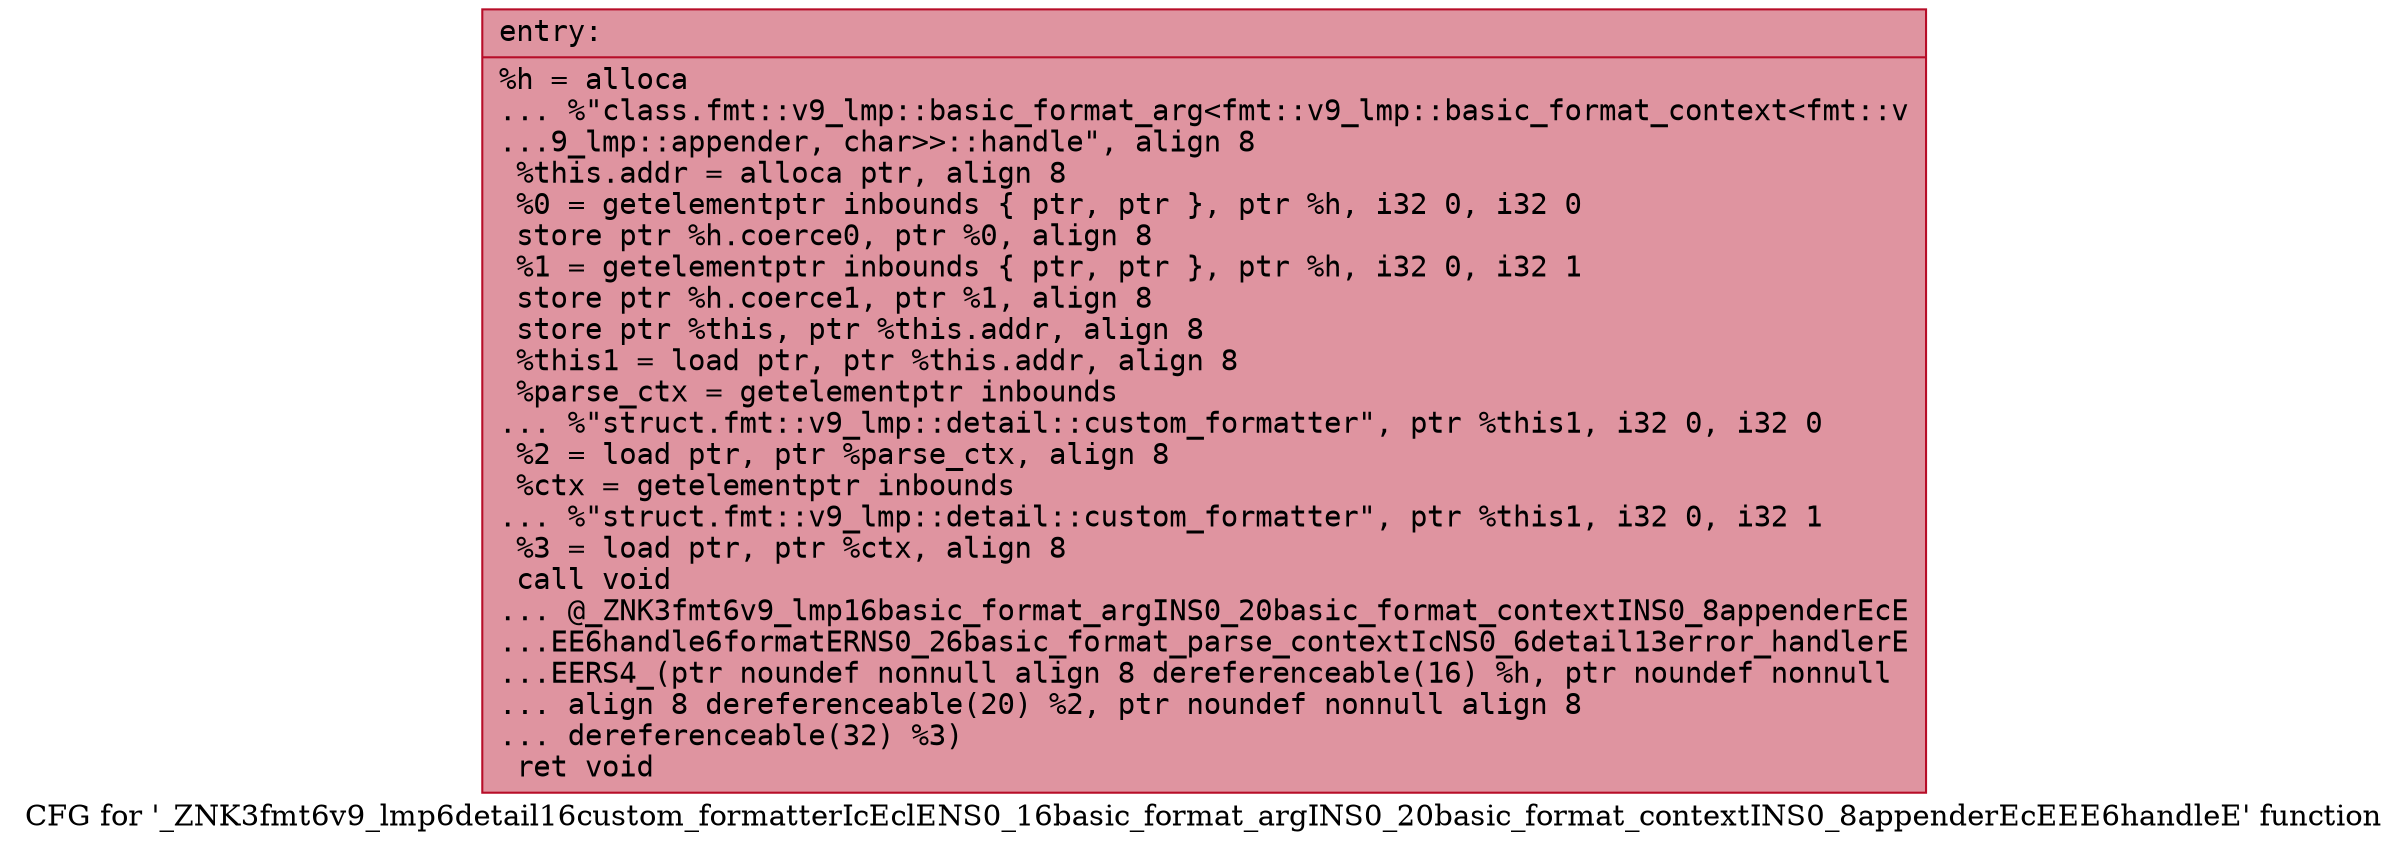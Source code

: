 digraph "CFG for '_ZNK3fmt6v9_lmp6detail16custom_formatterIcEclENS0_16basic_format_argINS0_20basic_format_contextINS0_8appenderEcEEE6handleE' function" {
	label="CFG for '_ZNK3fmt6v9_lmp6detail16custom_formatterIcEclENS0_16basic_format_argINS0_20basic_format_contextINS0_8appenderEcEEE6handleE' function";

	Node0x55fec34c7a10 [shape=record,color="#b70d28ff", style=filled, fillcolor="#b70d2870" fontname="Courier",label="{entry:\l|  %h = alloca\l... %\"class.fmt::v9_lmp::basic_format_arg\<fmt::v9_lmp::basic_format_context\<fmt::v\l...9_lmp::appender, char\>\>::handle\", align 8\l  %this.addr = alloca ptr, align 8\l  %0 = getelementptr inbounds \{ ptr, ptr \}, ptr %h, i32 0, i32 0\l  store ptr %h.coerce0, ptr %0, align 8\l  %1 = getelementptr inbounds \{ ptr, ptr \}, ptr %h, i32 0, i32 1\l  store ptr %h.coerce1, ptr %1, align 8\l  store ptr %this, ptr %this.addr, align 8\l  %this1 = load ptr, ptr %this.addr, align 8\l  %parse_ctx = getelementptr inbounds\l... %\"struct.fmt::v9_lmp::detail::custom_formatter\", ptr %this1, i32 0, i32 0\l  %2 = load ptr, ptr %parse_ctx, align 8\l  %ctx = getelementptr inbounds\l... %\"struct.fmt::v9_lmp::detail::custom_formatter\", ptr %this1, i32 0, i32 1\l  %3 = load ptr, ptr %ctx, align 8\l  call void\l... @_ZNK3fmt6v9_lmp16basic_format_argINS0_20basic_format_contextINS0_8appenderEcE\l...EE6handle6formatERNS0_26basic_format_parse_contextIcNS0_6detail13error_handlerE\l...EERS4_(ptr noundef nonnull align 8 dereferenceable(16) %h, ptr noundef nonnull\l... align 8 dereferenceable(20) %2, ptr noundef nonnull align 8\l... dereferenceable(32) %3)\l  ret void\l}"];
}
